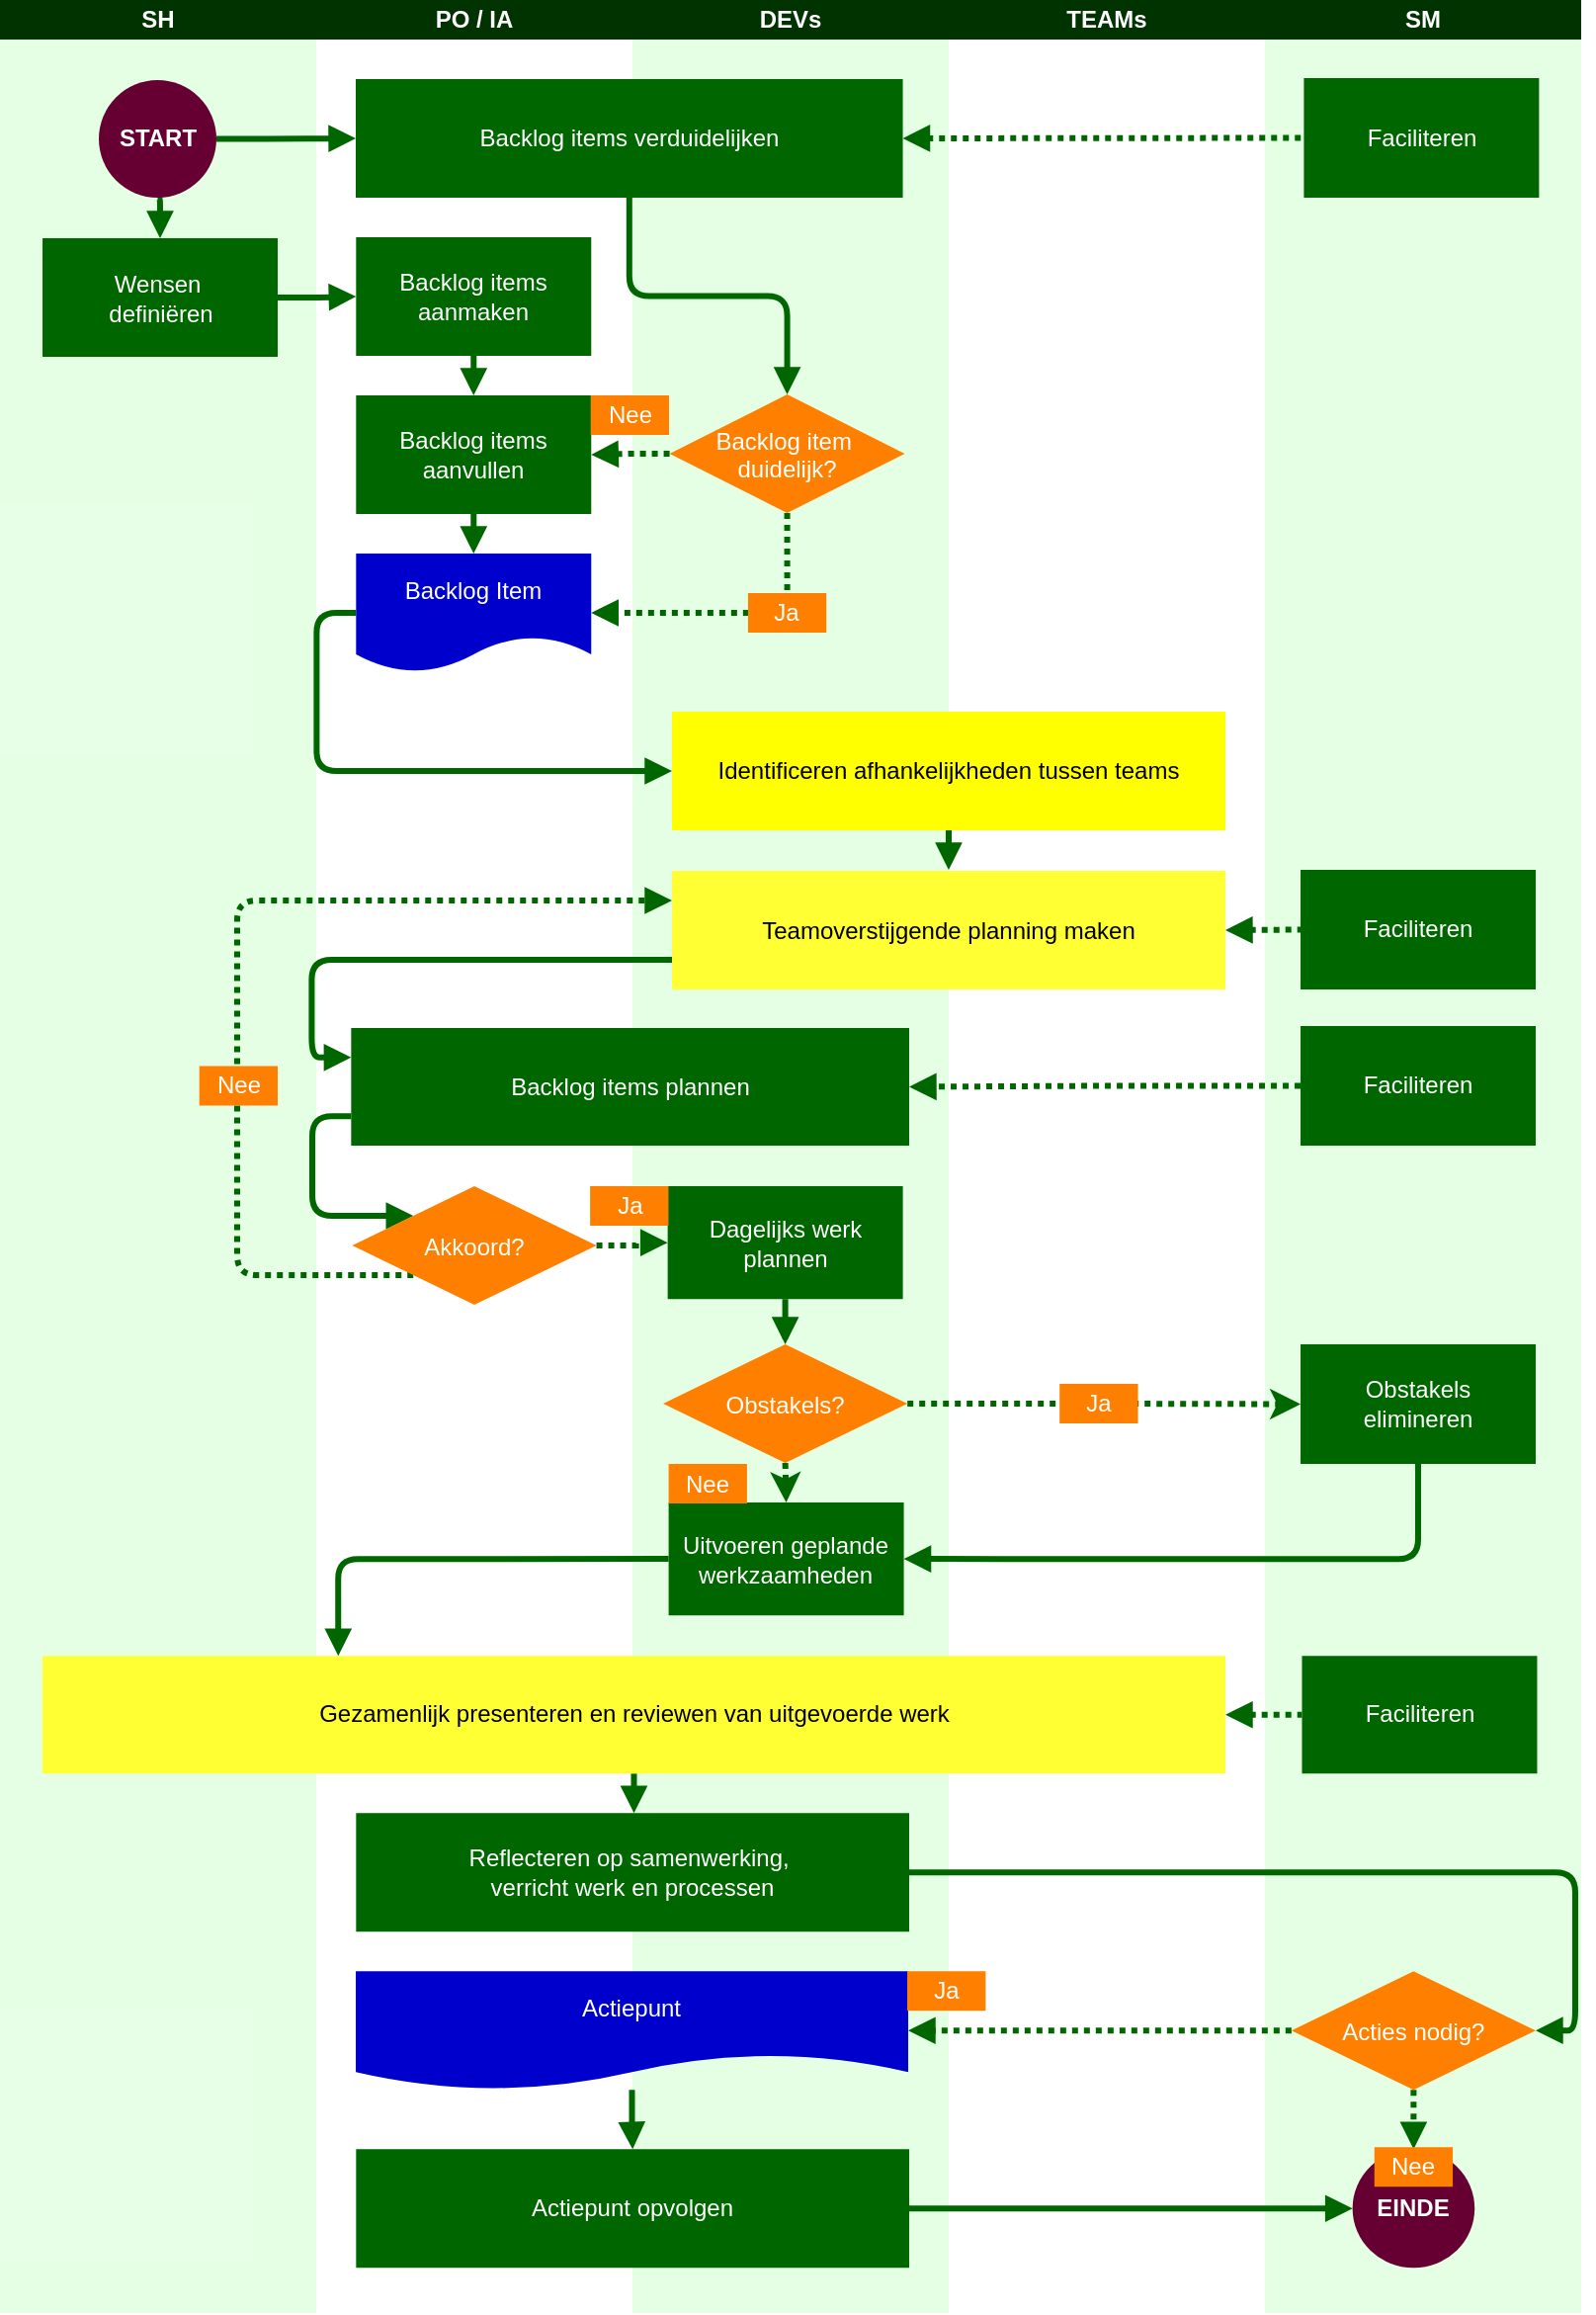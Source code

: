 <mxfile version="27.0.6">
  <diagram id="07fea595-8f29-1299-0266-81d95cde20df" name="Page-1">
    <mxGraphModel dx="1678" dy="881" grid="1" gridSize="10" guides="1" tooltips="1" connect="1" arrows="1" fold="1" page="1" pageScale="1" pageWidth="810" pageHeight="585" background="#ffffff" math="0" shadow="0">
      <root>
        <mxCell id="0" />
        <mxCell id="1" parent="0" />
        <mxCell id="uIb42gDMteSMRHeMFqmk-11" value="" style="rounded=0;whiteSpace=wrap;html=1;fillColor=#CCFFCC;strokeColor=none;opacity=50;" parent="1" vertex="1">
          <mxGeometry x="640" width="160" height="1170" as="geometry" />
        </mxCell>
        <mxCell id="FATbZ32vNFB9-89yqttI-194" value="" style="rounded=0;whiteSpace=wrap;html=1;fillColor=#CCFFCC;strokeColor=none;opacity=50;" parent="1" vertex="1">
          <mxGeometry width="160" height="1170" as="geometry" />
        </mxCell>
        <mxCell id="FATbZ32vNFB9-89yqttI-195" value="" style="rounded=0;whiteSpace=wrap;html=1;fillColor=#CCFFCC;strokeColor=none;opacity=50;" parent="1" vertex="1">
          <mxGeometry x="320" width="160" height="1170" as="geometry" />
        </mxCell>
        <mxCell id="FATbZ32vNFB9-89yqttI-196" value="&lt;font style=&quot;color: rgb(255, 255, 255);&quot;&gt;&lt;b&gt;SH&lt;/b&gt;&lt;/font&gt;" style="rounded=0;whiteSpace=wrap;html=1;strokeColor=none;fillColor=#003300;" parent="1" vertex="1">
          <mxGeometry width="160" height="20" as="geometry" />
        </mxCell>
        <mxCell id="FATbZ32vNFB9-89yqttI-197" value="&lt;font style=&quot;color: rgb(255, 255, 255);&quot;&gt;&lt;b&gt;PO / IA&lt;/b&gt;&lt;/font&gt;" style="rounded=0;whiteSpace=wrap;html=1;strokeColor=none;fillColor=#003300;" parent="1" vertex="1">
          <mxGeometry x="160" width="160" height="20" as="geometry" />
        </mxCell>
        <mxCell id="FATbZ32vNFB9-89yqttI-198" value="&lt;font style=&quot;color: rgb(255, 255, 255);&quot;&gt;&lt;b&gt;DEVs&lt;/b&gt;&lt;/font&gt;" style="rounded=0;whiteSpace=wrap;html=1;strokeColor=none;fillColor=#003300;" parent="1" vertex="1">
          <mxGeometry x="320" width="160" height="20" as="geometry" />
        </mxCell>
        <mxCell id="FATbZ32vNFB9-89yqttI-199" value="&lt;font style=&quot;color: rgb(255, 255, 255);&quot;&gt;&lt;b&gt;TEAMs&lt;/b&gt;&lt;/font&gt;" style="rounded=0;whiteSpace=wrap;html=1;strokeColor=none;fillColor=#003300;" parent="1" vertex="1">
          <mxGeometry x="480" width="160" height="20" as="geometry" />
        </mxCell>
        <mxCell id="FATbZ32vNFB9-89yqttI-215" style="edgeStyle=orthogonalEdgeStyle;rounded=0;orthogonalLoop=1;jettySize=auto;html=1;entryX=0;entryY=0.5;entryDx=0;entryDy=0;strokeWidth=3;strokeColor=#006600;endArrow=block;endFill=1;" parent="1" source="FATbZ32vNFB9-89yqttI-200" target="FATbZ32vNFB9-89yqttI-207" edge="1">
          <mxGeometry relative="1" as="geometry" />
        </mxCell>
        <mxCell id="FATbZ32vNFB9-89yqttI-200" value="&lt;font face=&quot;Arial, sans-serif&quot;&gt;&lt;span style=&quot;white-space-collapse: preserve;&quot;&gt;Wensen &lt;/span&gt;&lt;/font&gt;&lt;div&gt;&lt;font face=&quot;Arial, sans-serif&quot;&gt;&lt;span style=&quot;white-space-collapse: preserve;&quot;&gt;definiëren&lt;/span&gt;&lt;/font&gt;&lt;/div&gt;" style="whiteSpace=wrap;shadow=0;fontColor=#FFFFFF;fontFamily=Helvetica;fontStyle=0;html=1;fontSize=12;plain-purple;strokeColor=none;fillColor=#006600;gradientColor=none;spacing=6;verticalAlign=middle;" parent="1" vertex="1">
          <mxGeometry x="21.52" y="120.5" width="118.978" height="60" as="geometry" />
        </mxCell>
        <mxCell id="FATbZ32vNFB9-89yqttI-219" style="edgeStyle=orthogonalEdgeStyle;rounded=1;orthogonalLoop=1;jettySize=auto;html=1;entryX=0.5;entryY=0;entryDx=0;entryDy=0;strokeWidth=3;strokeColor=#006600;flowAnimation=0;curved=0;endArrow=block;endFill=1;" parent="1" source="FATbZ32vNFB9-89yqttI-201" target="FATbZ32vNFB9-89yqttI-202" edge="1">
          <mxGeometry relative="1" as="geometry" />
        </mxCell>
        <mxCell id="FATbZ32vNFB9-89yqttI-201" value="Backlog items verduidelijken" style="whiteSpace=wrap;strokeColor=none;fillColor=#006600;shadow=0;fontColor=#FFFFFF;fontFamily=Helvetica;fontStyle=0;html=1;fontSize=12;spacing=6;verticalAlign=middle;fillStyle=auto;" parent="1" vertex="1">
          <mxGeometry x="180" y="40" width="276.77" height="60" as="geometry" />
        </mxCell>
        <mxCell id="FATbZ32vNFB9-89yqttI-220" style="edgeStyle=orthogonalEdgeStyle;rounded=0;orthogonalLoop=1;jettySize=auto;html=1;entryX=1;entryY=0.5;entryDx=0;entryDy=0;strokeWidth=3;strokeColor=#006600;dashed=1;dashPattern=1 1;endArrow=block;endFill=1;" parent="1" source="FATbZ32vNFB9-89yqttI-202" target="FATbZ32vNFB9-89yqttI-209" edge="1">
          <mxGeometry relative="1" as="geometry" />
        </mxCell>
        <mxCell id="FATbZ32vNFB9-89yqttI-222" style="edgeStyle=orthogonalEdgeStyle;rounded=1;orthogonalLoop=1;jettySize=auto;html=1;exitX=0.5;exitY=1;exitDx=0;exitDy=0;entryX=1;entryY=0.5;entryDx=0;entryDy=0;strokeWidth=3;strokeColor=#006600;dashed=1;curved=0;endArrow=block;endFill=1;dashPattern=1 1;" parent="1" source="FATbZ32vNFB9-89yqttI-202" target="FATbZ32vNFB9-89yqttI-208" edge="1">
          <mxGeometry relative="1" as="geometry" />
        </mxCell>
        <mxCell id="FATbZ32vNFB9-89yqttI-202" value="Backlog item &#xa;duidelijk?" style="rhombus;fillColor=#FF8000;strokeColor=none;fontColor=#FFFFFF;" parent="1" vertex="1">
          <mxGeometry x="338.793" y="199.5" width="118.978" height="60" as="geometry" />
        </mxCell>
        <mxCell id="FATbZ32vNFB9-89yqttI-203" value="Ja" style="rounded=0;whiteSpace=wrap;html=1;fillColor=#FF8000;fontColor=#FFFFFF;strokeColor=none;" parent="1" vertex="1">
          <mxGeometry x="378.459" y="300" width="39.659" height="20" as="geometry" />
        </mxCell>
        <mxCell id="FATbZ32vNFB9-89yqttI-227" style="edgeStyle=orthogonalEdgeStyle;rounded=1;orthogonalLoop=1;jettySize=auto;html=1;exitX=0;exitY=0.5;exitDx=0;exitDy=0;entryX=0.25;entryY=0;entryDx=0;entryDy=0;strokeWidth=3;strokeColor=#006600;endArrow=block;endFill=1;curved=0;" parent="1" source="FATbZ32vNFB9-89yqttI-205" target="FATbZ32vNFB9-89yqttI-206" edge="1">
          <mxGeometry relative="1" as="geometry" />
        </mxCell>
        <mxCell id="FATbZ32vNFB9-89yqttI-205" value="Uitvoeren geplande werkzaamheden" style="whiteSpace=wrap;strokeColor=none;fillColor=#006600;shadow=0;fontColor=#FFFFFF;fontFamily=Helvetica;fontStyle=0;html=1;fontSize=12;spacing=6;verticalAlign=middle;fillStyle=auto;" parent="1" vertex="1">
          <mxGeometry x="338.303" y="760" width="118.978" height="57.12" as="geometry" />
        </mxCell>
        <mxCell id="FATbZ32vNFB9-89yqttI-232" style="edgeStyle=orthogonalEdgeStyle;rounded=1;orthogonalLoop=1;jettySize=auto;html=1;entryX=0.5;entryY=0;entryDx=0;entryDy=0;strokeWidth=3;strokeColor=#006600;endArrow=block;endFill=1;curved=0;" parent="1" source="FATbZ32vNFB9-89yqttI-206" target="FATbZ32vNFB9-89yqttI-230" edge="1">
          <mxGeometry relative="1" as="geometry" />
        </mxCell>
        <mxCell id="FATbZ32vNFB9-89yqttI-206" value="Gezamenlijk presenteren en reviewen van uitgevoerde werk" style="whiteSpace=wrap;strokeColor=none;fillColor=#FFFF33;shadow=0;fontColor=#000000;fontFamily=Helvetica;fontStyle=0;html=1;fontSize=12;spacing=6;verticalAlign=middle;fillStyle=auto;" parent="1" vertex="1">
          <mxGeometry x="21.52" y="837.62" width="598.48" height="59.5" as="geometry" />
        </mxCell>
        <mxCell id="FATbZ32vNFB9-89yqttI-216" style="edgeStyle=orthogonalEdgeStyle;rounded=0;orthogonalLoop=1;jettySize=auto;html=1;exitX=0.5;exitY=1;exitDx=0;exitDy=0;entryX=0.5;entryY=0;entryDx=0;entryDy=0;strokeWidth=3;strokeColor=#006600;endArrow=block;endFill=1;" parent="1" source="FATbZ32vNFB9-89yqttI-207" target="FATbZ32vNFB9-89yqttI-209" edge="1">
          <mxGeometry relative="1" as="geometry" />
        </mxCell>
        <mxCell id="FATbZ32vNFB9-89yqttI-207" value="&lt;span id=&quot;docs-internal-guid-4acb14f2-7fff-6d94-5c89-45a00911f3d4&quot;&gt;&lt;span style=&quot;font-family: Arial, sans-serif; background-color: transparent; font-variant-numeric: normal; font-variant-east-asian: normal; font-variant-alternates: normal; font-variant-position: normal; font-variant-emoji: normal; vertical-align: baseline; white-space-collapse: preserve;&quot;&gt;&lt;font&gt;Backlog items aanmaken&lt;br&gt;&lt;/font&gt;&lt;/span&gt;&lt;/span&gt;" style="whiteSpace=wrap;shadow=0;fontColor=#FFFFFF;fontFamily=Helvetica;fontStyle=0;html=1;fontSize=12;plain-purple;strokeColor=none;fillColor=#006600;gradientColor=none;spacing=6;verticalAlign=middle;" parent="1" vertex="1">
          <mxGeometry x="180.157" y="120" width="118.978" height="60" as="geometry" />
        </mxCell>
        <mxCell id="R30zbiC753Ro3uyPxgOw-21" style="edgeStyle=orthogonalEdgeStyle;rounded=1;orthogonalLoop=1;jettySize=auto;html=1;exitX=0;exitY=0.5;exitDx=0;exitDy=0;entryX=0;entryY=0.5;entryDx=0;entryDy=0;curved=0;strokeColor=#006600;strokeWidth=3;endArrow=block;endFill=1;" parent="1" source="FATbZ32vNFB9-89yqttI-208" target="zOOwrNDB9zdHeiTFcrTF-1" edge="1">
          <mxGeometry relative="1" as="geometry" />
        </mxCell>
        <mxCell id="FATbZ32vNFB9-89yqttI-208" value="Backlog Item" style="shape=document;whiteSpace=wrap;verticalAlign=middle;strokeColor=none;fillColor=#0000CC;shadow=0;fontColor=#FFFFFF;fontFamily=Helvetica;fontStyle=0;html=1;fontSize=12;spacing=6;spacingBottom=22;" parent="1" vertex="1">
          <mxGeometry x="180.157" y="280" width="118.978" height="60" as="geometry" />
        </mxCell>
        <mxCell id="FATbZ32vNFB9-89yqttI-217" style="edgeStyle=orthogonalEdgeStyle;rounded=0;orthogonalLoop=1;jettySize=auto;html=1;exitX=0.5;exitY=1;exitDx=0;exitDy=0;entryX=0.5;entryY=0;entryDx=0;entryDy=0;strokeWidth=3;strokeColor=#006600;endArrow=block;endFill=1;" parent="1" source="FATbZ32vNFB9-89yqttI-209" target="FATbZ32vNFB9-89yqttI-208" edge="1">
          <mxGeometry relative="1" as="geometry" />
        </mxCell>
        <mxCell id="FATbZ32vNFB9-89yqttI-209" value="Backlog items aanvullen" style="whiteSpace=wrap;shadow=0;fontColor=#FFFFFF;fontFamily=Helvetica;fontStyle=0;html=1;fontSize=12;plain-purple;strokeColor=none;fillColor=#006600;gradientColor=none;spacing=6;verticalAlign=middle;" parent="1" vertex="1">
          <mxGeometry x="180.157" y="200" width="118.978" height="60" as="geometry" />
        </mxCell>
        <mxCell id="zOOwrNDB9zdHeiTFcrTF-4" style="edgeStyle=orthogonalEdgeStyle;rounded=1;orthogonalLoop=1;jettySize=auto;html=1;entryX=0;entryY=0.25;entryDx=0;entryDy=0;exitX=0;exitY=0.75;exitDx=0;exitDy=0;strokeWidth=3;curved=0;strokeColor=#006600;endArrow=block;endFill=1;" edge="1" parent="1" source="FATbZ32vNFB9-89yqttI-210" target="zOOwrNDB9zdHeiTFcrTF-3">
          <mxGeometry relative="1" as="geometry" />
        </mxCell>
        <mxCell id="zOOwrNDB9zdHeiTFcrTF-8" style="edgeStyle=orthogonalEdgeStyle;rounded=1;orthogonalLoop=1;jettySize=auto;html=1;exitX=0;exitY=1;exitDx=0;exitDy=0;entryX=0;entryY=0.25;entryDx=0;entryDy=0;strokeWidth=3;dashed=1;dashPattern=1 1;curved=0;strokeColor=#006600;endArrow=block;endFill=1;" edge="1" parent="1" source="zOOwrNDB9zdHeiTFcrTF-6" target="FATbZ32vNFB9-89yqttI-210">
          <mxGeometry relative="1" as="geometry">
            <Array as="points">
              <mxPoint x="120" y="645" />
              <mxPoint x="120" y="455" />
            </Array>
          </mxGeometry>
        </mxCell>
        <mxCell id="FATbZ32vNFB9-89yqttI-210" value="Teamoverstijgende planning maken" style="whiteSpace=wrap;strokeColor=none;fillColor=#FFFF33;shadow=0;fontColor=#000000;fontFamily=Helvetica;fontStyle=0;html=1;fontSize=12;spacing=6;verticalAlign=middle;fillStyle=auto;" parent="1" vertex="1">
          <mxGeometry x="340" y="440.5" width="280" height="60" as="geometry" />
        </mxCell>
        <mxCell id="FATbZ32vNFB9-89yqttI-212" value="Faciliteren" style="whiteSpace=wrap;shadow=0;fontColor=#FFFFFF;fontFamily=Helvetica;fontStyle=0;html=1;fontSize=12;plain-purple;strokeColor=none;fillColor=#006600;gradientColor=none;spacing=6;verticalAlign=middle;" parent="1" vertex="1">
          <mxGeometry x="659.71" y="39.5" width="118.978" height="60.5" as="geometry" />
        </mxCell>
        <mxCell id="FATbZ32vNFB9-89yqttI-213" value="Faciliteren" style="whiteSpace=wrap;shadow=0;fontColor=#FFFFFF;fontFamily=Helvetica;fontStyle=0;html=1;fontSize=12;plain-purple;strokeColor=none;fillColor=#006600;gradientColor=none;spacing=6;verticalAlign=middle;" parent="1" vertex="1">
          <mxGeometry x="658.02" y="440" width="118.978" height="60.5" as="geometry" />
        </mxCell>
        <mxCell id="FATbZ32vNFB9-89yqttI-214" value="Faciliteren" style="whiteSpace=wrap;shadow=0;fontColor=#FFFFFF;fontFamily=Helvetica;fontStyle=0;html=1;fontSize=12;plain-purple;strokeColor=none;fillColor=#006600;gradientColor=none;spacing=6;verticalAlign=middle;" parent="1" vertex="1">
          <mxGeometry x="658.74" y="837.62" width="118.98" height="59.5" as="geometry" />
        </mxCell>
        <mxCell id="FATbZ32vNFB9-89yqttI-238" style="edgeStyle=orthogonalEdgeStyle;rounded=1;orthogonalLoop=1;jettySize=auto;html=1;exitX=1;exitY=0.5;exitDx=0;exitDy=0;entryX=1;entryY=0.5;entryDx=0;entryDy=0;strokeColor=#006600;strokeWidth=3;endArrow=block;endFill=1;curved=0;" parent="1" source="FATbZ32vNFB9-89yqttI-230" target="FATbZ32vNFB9-89yqttI-233" edge="1">
          <mxGeometry relative="1" as="geometry" />
        </mxCell>
        <mxCell id="FATbZ32vNFB9-89yqttI-230" value="Reflecteren op samenwerking,&amp;nbsp;&lt;div&gt;verricht&amp;nbsp;&lt;span style=&quot;background-color: transparent; color: light-dark(rgb(255, 255, 255), rgb(18, 18, 18));&quot;&gt;werk en processen&lt;/span&gt;&lt;/div&gt;" style="whiteSpace=wrap;strokeColor=none;fillColor=#006600;shadow=0;fontColor=#FFFFFF;fontFamily=Helvetica;fontStyle=0;html=1;fontSize=12;spacing=6;verticalAlign=middle;fillStyle=auto;" parent="1" vertex="1">
          <mxGeometry x="180.16" y="917.12" width="279.84" height="60" as="geometry" />
        </mxCell>
        <mxCell id="FATbZ32vNFB9-89yqttI-239" style="edgeStyle=orthogonalEdgeStyle;rounded=0;orthogonalLoop=1;jettySize=auto;html=1;entryX=1;entryY=0.5;entryDx=0;entryDy=0;strokeWidth=3;dashed=1;strokeColor=#006600;dashPattern=1 1;endArrow=block;endFill=1;" parent="1" source="FATbZ32vNFB9-89yqttI-233" target="FATbZ32vNFB9-89yqttI-236" edge="1">
          <mxGeometry relative="1" as="geometry" />
        </mxCell>
        <mxCell id="FATbZ32vNFB9-89yqttI-246" style="edgeStyle=orthogonalEdgeStyle;rounded=0;orthogonalLoop=1;jettySize=auto;html=1;entryX=0.5;entryY=0;entryDx=0;entryDy=0;strokeWidth=3;dashed=1;dashPattern=1 1;strokeColor=#006600;endArrow=block;endFill=1;" parent="1" source="FATbZ32vNFB9-89yqttI-233" target="R30zbiC753Ro3uyPxgOw-13" edge="1">
          <mxGeometry relative="1" as="geometry">
            <mxPoint x="715.209" y="1087.12" as="targetPoint" />
          </mxGeometry>
        </mxCell>
        <mxCell id="FATbZ32vNFB9-89yqttI-233" value="Acties nodig?" style="rhombus;fillColor=#FF8000;strokeColor=none;fontColor=#FFFFFF;" parent="1" vertex="1">
          <mxGeometry x="653.42" y="997.12" width="123.58" height="60" as="geometry" />
        </mxCell>
        <mxCell id="FATbZ32vNFB9-89yqttI-255" style="edgeStyle=orthogonalEdgeStyle;rounded=0;orthogonalLoop=1;jettySize=auto;html=1;entryX=0.5;entryY=0;entryDx=0;entryDy=0;strokeWidth=3;strokeColor=#006600;endArrow=block;endFill=1;" parent="1" source="FATbZ32vNFB9-89yqttI-236" target="FATbZ32vNFB9-89yqttI-252" edge="1">
          <mxGeometry relative="1" as="geometry" />
        </mxCell>
        <mxCell id="FATbZ32vNFB9-89yqttI-236" value="Actiepunt" style="shape=document;whiteSpace=wrap;verticalAlign=middle;strokeColor=none;fillColor=#0000CC;shadow=0;fontColor=#FFFFFF;fontFamily=Helvetica;fontStyle=0;html=1;fontSize=12;spacing=6;spacingBottom=22;" parent="1" vertex="1">
          <mxGeometry x="180.02" y="997.12" width="279.49" height="60" as="geometry" />
        </mxCell>
        <mxCell id="FATbZ32vNFB9-89yqttI-242" value="Ja" style="rounded=0;whiteSpace=wrap;html=1;fillColor=#FF8000;fontColor=#FFFFFF;strokeColor=none;fontSize=12;" parent="1" vertex="1">
          <mxGeometry x="459.02" y="997.12" width="39.659" height="20" as="geometry" />
        </mxCell>
        <mxCell id="FATbZ32vNFB9-89yqttI-204" value="Nee" style="rounded=0;whiteSpace=wrap;html=1;fillColor=#FF8000;fontColor=#FFFFFF;strokeColor=none;" parent="1" vertex="1">
          <mxGeometry x="298.839" y="200" width="39.659" height="20" as="geometry" />
        </mxCell>
        <mxCell id="FATbZ32vNFB9-89yqttI-256" style="edgeStyle=orthogonalEdgeStyle;rounded=0;orthogonalLoop=1;jettySize=auto;html=1;entryX=0;entryY=0.5;entryDx=0;entryDy=0;strokeWidth=3;strokeColor=#006600;endArrow=block;endFill=1;" parent="1" source="FATbZ32vNFB9-89yqttI-252" target="R30zbiC753Ro3uyPxgOw-13" edge="1">
          <mxGeometry relative="1" as="geometry">
            <mxPoint x="498.74" y="1117.12" as="targetPoint" />
          </mxGeometry>
        </mxCell>
        <mxCell id="FATbZ32vNFB9-89yqttI-252" value="Actiepunt opvolgen" style="whiteSpace=wrap;strokeColor=none;fillColor=#006600;shadow=0;fontColor=#FFFFFF;fontFamily=Helvetica;fontStyle=0;html=1;fontSize=12;spacing=6;verticalAlign=middle;fillStyle=auto;" parent="1" vertex="1">
          <mxGeometry x="180.16" y="1087.12" width="279.86" height="60" as="geometry" />
        </mxCell>
        <mxCell id="R30zbiC753Ro3uyPxgOw-3" value="" style="endArrow=none;startArrow=block;html=1;rounded=0;exitX=1;exitY=0.5;exitDx=0;exitDy=0;entryX=0;entryY=0.5;entryDx=0;entryDy=0;strokeWidth=3;strokeColor=#006600;dashed=1;dashPattern=1 1;startFill=1;endFill=1;" parent="1" source="FATbZ32vNFB9-89yqttI-201" target="FATbZ32vNFB9-89yqttI-212" edge="1">
          <mxGeometry width="50" height="50" relative="1" as="geometry">
            <mxPoint x="456.77" y="160.0" as="sourcePoint" />
            <mxPoint x="496.43" y="160.75" as="targetPoint" />
          </mxGeometry>
        </mxCell>
        <mxCell id="R30zbiC753Ro3uyPxgOw-6" value="" style="endArrow=none;startArrow=block;html=1;rounded=0;exitX=1;exitY=0.5;exitDx=0;exitDy=0;entryX=0;entryY=0.5;entryDx=0;entryDy=0;strokeWidth=3;strokeColor=#006600;dashed=1;dashPattern=1 1;endFill=1;startFill=1;" parent="1" source="FATbZ32vNFB9-89yqttI-210" target="FATbZ32vNFB9-89yqttI-213" edge="1">
          <mxGeometry width="50" height="50" relative="1" as="geometry">
            <mxPoint x="578.04" y="560" as="sourcePoint" />
            <mxPoint x="628.04" y="510" as="targetPoint" />
          </mxGeometry>
        </mxCell>
        <mxCell id="R30zbiC753Ro3uyPxgOw-8" value="" style="endArrow=none;startArrow=block;html=1;rounded=0;exitX=1;exitY=0.5;exitDx=0;exitDy=0;entryX=0;entryY=0.5;entryDx=0;entryDy=0;strokeWidth=3;dashed=1;dashPattern=1 1;strokeColor=#006600;endFill=1;startFill=1;" parent="1" source="FATbZ32vNFB9-89yqttI-206" target="FATbZ32vNFB9-89yqttI-214" edge="1">
          <mxGeometry width="50" height="50" relative="1" as="geometry">
            <mxPoint x="580.53" y="797.12" as="sourcePoint" />
            <mxPoint x="630.53" y="747.12" as="targetPoint" />
          </mxGeometry>
        </mxCell>
        <mxCell id="R30zbiC753Ro3uyPxgOw-15" style="edgeStyle=orthogonalEdgeStyle;rounded=1;orthogonalLoop=1;jettySize=auto;html=1;entryX=0;entryY=0.5;entryDx=0;entryDy=0;curved=0;strokeColor=#006600;strokeWidth=3;endArrow=block;endFill=1;" parent="1" source="R30zbiC753Ro3uyPxgOw-10" target="FATbZ32vNFB9-89yqttI-201" edge="1">
          <mxGeometry relative="1" as="geometry" />
        </mxCell>
        <mxCell id="R30zbiC753Ro3uyPxgOw-25" style="edgeStyle=orthogonalEdgeStyle;rounded=1;orthogonalLoop=1;jettySize=auto;html=1;exitX=0.5;exitY=1;exitDx=0;exitDy=0;entryX=0.5;entryY=0;entryDx=0;entryDy=0;strokeColor=#006600;endArrow=block;endFill=1;strokeWidth=3;curved=0;" parent="1" source="R30zbiC753Ro3uyPxgOw-10" target="FATbZ32vNFB9-89yqttI-200" edge="1">
          <mxGeometry relative="1" as="geometry" />
        </mxCell>
        <mxCell id="R30zbiC753Ro3uyPxgOw-10" value="&lt;b&gt;START&lt;/b&gt;" style="ellipse;whiteSpace=wrap;html=1;aspect=fixed;fillColor=#660033;fontColor=#FFFFFF;strokeColor=none;" parent="1" vertex="1">
          <mxGeometry x="50" y="40.5" width="59.5" height="59.5" as="geometry" />
        </mxCell>
        <mxCell id="R30zbiC753Ro3uyPxgOw-13" value="&lt;b&gt;EINDE&lt;/b&gt;" style="ellipse;whiteSpace=wrap;html=1;strokeColor=none;fillColor=#660033;fontColor=#FFFFFF;" parent="1" vertex="1">
          <mxGeometry x="684.32" y="1087.12" width="61.78" height="60" as="geometry" />
        </mxCell>
        <mxCell id="FATbZ32vNFB9-89yqttI-247" value="Nee" style="rounded=0;whiteSpace=wrap;html=1;fillColor=#FF8000;fontColor=#FFFFFF;strokeColor=none;" parent="1" vertex="1">
          <mxGeometry x="695.38" y="1086.12" width="39.659" height="20" as="geometry" />
        </mxCell>
        <mxCell id="R30zbiC753Ro3uyPxgOw-28" style="edgeStyle=orthogonalEdgeStyle;rounded=0;orthogonalLoop=1;jettySize=auto;html=1;entryX=0.5;entryY=0;entryDx=0;entryDy=0;strokeWidth=3;strokeColor=#006600;endArrow=block;endFill=1;" parent="1" source="R30zbiC753Ro3uyPxgOw-26" target="R30zbiC753Ro3uyPxgOw-27" edge="1">
          <mxGeometry relative="1" as="geometry" />
        </mxCell>
        <mxCell id="R30zbiC753Ro3uyPxgOw-26" value="Dagelijks werk plannen" style="whiteSpace=wrap;strokeColor=none;fillColor=#006600;shadow=0;fontColor=#FFFFFF;fontFamily=Helvetica;fontStyle=0;html=1;fontSize=12;spacing=6;verticalAlign=middle;fillStyle=auto;" parent="1" vertex="1">
          <mxGeometry x="337.82" y="600" width="118.978" height="57.12" as="geometry" />
        </mxCell>
        <mxCell id="R30zbiC753Ro3uyPxgOw-29" style="edgeStyle=orthogonalEdgeStyle;rounded=0;orthogonalLoop=1;jettySize=auto;html=1;exitX=0.5;exitY=1;exitDx=0;exitDy=0;entryX=0.5;entryY=0;entryDx=0;entryDy=0;strokeWidth=3;strokeColor=#006600;dashed=1;dashPattern=1 1;" parent="1" source="R30zbiC753Ro3uyPxgOw-27" target="FATbZ32vNFB9-89yqttI-205" edge="1">
          <mxGeometry relative="1" as="geometry" />
        </mxCell>
        <mxCell id="R30zbiC753Ro3uyPxgOw-32" style="edgeStyle=orthogonalEdgeStyle;rounded=0;orthogonalLoop=1;jettySize=auto;html=1;entryX=0;entryY=0.5;entryDx=0;entryDy=0;strokeColor=#006600;dashed=1;dashPattern=1 1;strokeWidth=3;" parent="1" source="R30zbiC753Ro3uyPxgOw-27" target="R30zbiC753Ro3uyPxgOw-31" edge="1">
          <mxGeometry relative="1" as="geometry" />
        </mxCell>
        <mxCell id="R30zbiC753Ro3uyPxgOw-27" value="Obstakels?" style="rhombus;fillColor=#FF8000;strokeColor=none;fontColor=#FFFFFF;" parent="1" vertex="1">
          <mxGeometry x="335.53" y="680" width="123.57" height="60" as="geometry" />
        </mxCell>
        <mxCell id="R30zbiC753Ro3uyPxgOw-30" value="Nee" style="rounded=0;whiteSpace=wrap;html=1;fillColor=#FF8000;fontColor=#FFFFFF;strokeColor=none;" parent="1" vertex="1">
          <mxGeometry x="338.3" y="740.5" width="39.659" height="20" as="geometry" />
        </mxCell>
        <mxCell id="R30zbiC753Ro3uyPxgOw-34" style="edgeStyle=orthogonalEdgeStyle;rounded=1;orthogonalLoop=1;jettySize=auto;html=1;exitX=0.5;exitY=1;exitDx=0;exitDy=0;entryX=1;entryY=0.5;entryDx=0;entryDy=0;strokeColor=#006600;endArrow=block;endFill=1;strokeWidth=3;curved=0;" parent="1" source="R30zbiC753Ro3uyPxgOw-31" target="FATbZ32vNFB9-89yqttI-205" edge="1">
          <mxGeometry relative="1" as="geometry" />
        </mxCell>
        <mxCell id="R30zbiC753Ro3uyPxgOw-31" value="Obstakels elimineren" style="whiteSpace=wrap;shadow=0;fontColor=#FFFFFF;fontFamily=Helvetica;fontStyle=0;html=1;fontSize=12;plain-purple;strokeColor=none;fillColor=#006600;gradientColor=none;spacing=6;verticalAlign=middle;" parent="1" vertex="1">
          <mxGeometry x="658.02" y="680" width="118.978" height="60.5" as="geometry" />
        </mxCell>
        <mxCell id="R30zbiC753Ro3uyPxgOw-33" value="Ja" style="rounded=0;whiteSpace=wrap;html=1;fillColor=#FF8000;fontColor=#FFFFFF;strokeColor=none;" parent="1" vertex="1">
          <mxGeometry x="536.1" y="700" width="39.659" height="20" as="geometry" />
        </mxCell>
        <mxCell id="uIb42gDMteSMRHeMFqmk-12" value="&lt;font style=&quot;color: rgb(255, 255, 255);&quot;&gt;&lt;b&gt;SM&lt;/b&gt;&lt;/font&gt;" style="rounded=0;whiteSpace=wrap;html=1;strokeColor=none;fillColor=#003300;" parent="1" vertex="1">
          <mxGeometry x="640" width="160" height="20" as="geometry" />
        </mxCell>
        <mxCell id="zOOwrNDB9zdHeiTFcrTF-15" style="edgeStyle=orthogonalEdgeStyle;rounded=1;orthogonalLoop=1;jettySize=auto;html=1;exitX=0.5;exitY=1;exitDx=0;exitDy=0;strokeWidth=3;strokeColor=#006600;curved=0;endArrow=block;endFill=1;" edge="1" parent="1" source="zOOwrNDB9zdHeiTFcrTF-1">
          <mxGeometry relative="1" as="geometry">
            <mxPoint x="480" y="440" as="targetPoint" />
          </mxGeometry>
        </mxCell>
        <mxCell id="zOOwrNDB9zdHeiTFcrTF-1" value="Identificeren afhankelijkheden tussen teams" style="whiteSpace=wrap;strokeColor=none;fillColor=#FFFF00;shadow=0;fontColor=#000000;fontFamily=Helvetica;fontStyle=0;html=1;fontSize=12;spacing=6;verticalAlign=middle;fillStyle=auto;" vertex="1" parent="1">
          <mxGeometry x="340" y="360" width="280" height="60" as="geometry" />
        </mxCell>
        <mxCell id="zOOwrNDB9zdHeiTFcrTF-11" style="edgeStyle=orthogonalEdgeStyle;rounded=1;orthogonalLoop=1;jettySize=auto;html=1;exitX=0;exitY=0.75;exitDx=0;exitDy=0;entryX=0;entryY=0;entryDx=0;entryDy=0;strokeWidth=3;curved=0;strokeColor=#006600;endArrow=block;endFill=1;" edge="1" parent="1" source="zOOwrNDB9zdHeiTFcrTF-3" target="zOOwrNDB9zdHeiTFcrTF-6">
          <mxGeometry relative="1" as="geometry">
            <Array as="points">
              <mxPoint x="158" y="565" />
              <mxPoint x="158" y="615" />
            </Array>
          </mxGeometry>
        </mxCell>
        <mxCell id="zOOwrNDB9zdHeiTFcrTF-3" value="Backlog items plannen" style="whiteSpace=wrap;strokeColor=none;fillColor=#006600;shadow=0;fontColor=#FFFFFF;fontFamily=Helvetica;fontStyle=0;html=1;fontSize=12;spacing=6;verticalAlign=middle;fillStyle=auto;" vertex="1" parent="1">
          <mxGeometry x="177.67" y="520" width="282.33" height="59.5" as="geometry" />
        </mxCell>
        <mxCell id="zOOwrNDB9zdHeiTFcrTF-12" style="edgeStyle=orthogonalEdgeStyle;rounded=0;orthogonalLoop=1;jettySize=auto;html=1;entryX=1;entryY=0.5;entryDx=0;entryDy=0;dashed=1;dashPattern=1 1;strokeColor=#006600;strokeWidth=3;endArrow=block;endFill=1;" edge="1" parent="1" source="zOOwrNDB9zdHeiTFcrTF-5" target="zOOwrNDB9zdHeiTFcrTF-3">
          <mxGeometry relative="1" as="geometry" />
        </mxCell>
        <mxCell id="zOOwrNDB9zdHeiTFcrTF-5" value="Faciliteren" style="whiteSpace=wrap;shadow=0;fontColor=#FFFFFF;fontFamily=Helvetica;fontStyle=0;html=1;fontSize=12;plain-purple;strokeColor=none;fillColor=#006600;gradientColor=none;spacing=6;verticalAlign=middle;" vertex="1" parent="1">
          <mxGeometry x="658.02" y="519" width="118.978" height="60.5" as="geometry" />
        </mxCell>
        <mxCell id="zOOwrNDB9zdHeiTFcrTF-13" style="edgeStyle=orthogonalEdgeStyle;rounded=0;orthogonalLoop=1;jettySize=auto;html=1;entryX=0;entryY=0.5;entryDx=0;entryDy=0;strokeWidth=3;dashed=1;dashPattern=1 1;strokeColor=#006600;endArrow=block;endFill=1;" edge="1" parent="1" source="zOOwrNDB9zdHeiTFcrTF-6" target="R30zbiC753Ro3uyPxgOw-26">
          <mxGeometry relative="1" as="geometry" />
        </mxCell>
        <mxCell id="zOOwrNDB9zdHeiTFcrTF-6" value="Akkoord?" style="rhombus;fillColor=#FF8000;strokeColor=none;fontColor=#FFFFFF;" vertex="1" parent="1">
          <mxGeometry x="178.22" y="600" width="123.57" height="60" as="geometry" />
        </mxCell>
        <mxCell id="zOOwrNDB9zdHeiTFcrTF-9" value="Nee" style="rounded=0;whiteSpace=wrap;html=1;fillColor=#FF8000;fontColor=#FFFFFF;strokeColor=none;" vertex="1" parent="1">
          <mxGeometry x="100.84" y="539.25" width="39.659" height="20" as="geometry" />
        </mxCell>
        <mxCell id="zOOwrNDB9zdHeiTFcrTF-16" value="Ja" style="rounded=0;whiteSpace=wrap;html=1;fillColor=#FF8000;fontColor=#FFFFFF;strokeColor=none;" vertex="1" parent="1">
          <mxGeometry x="298.56" y="600" width="39.659" height="20" as="geometry" />
        </mxCell>
      </root>
    </mxGraphModel>
  </diagram>
</mxfile>
